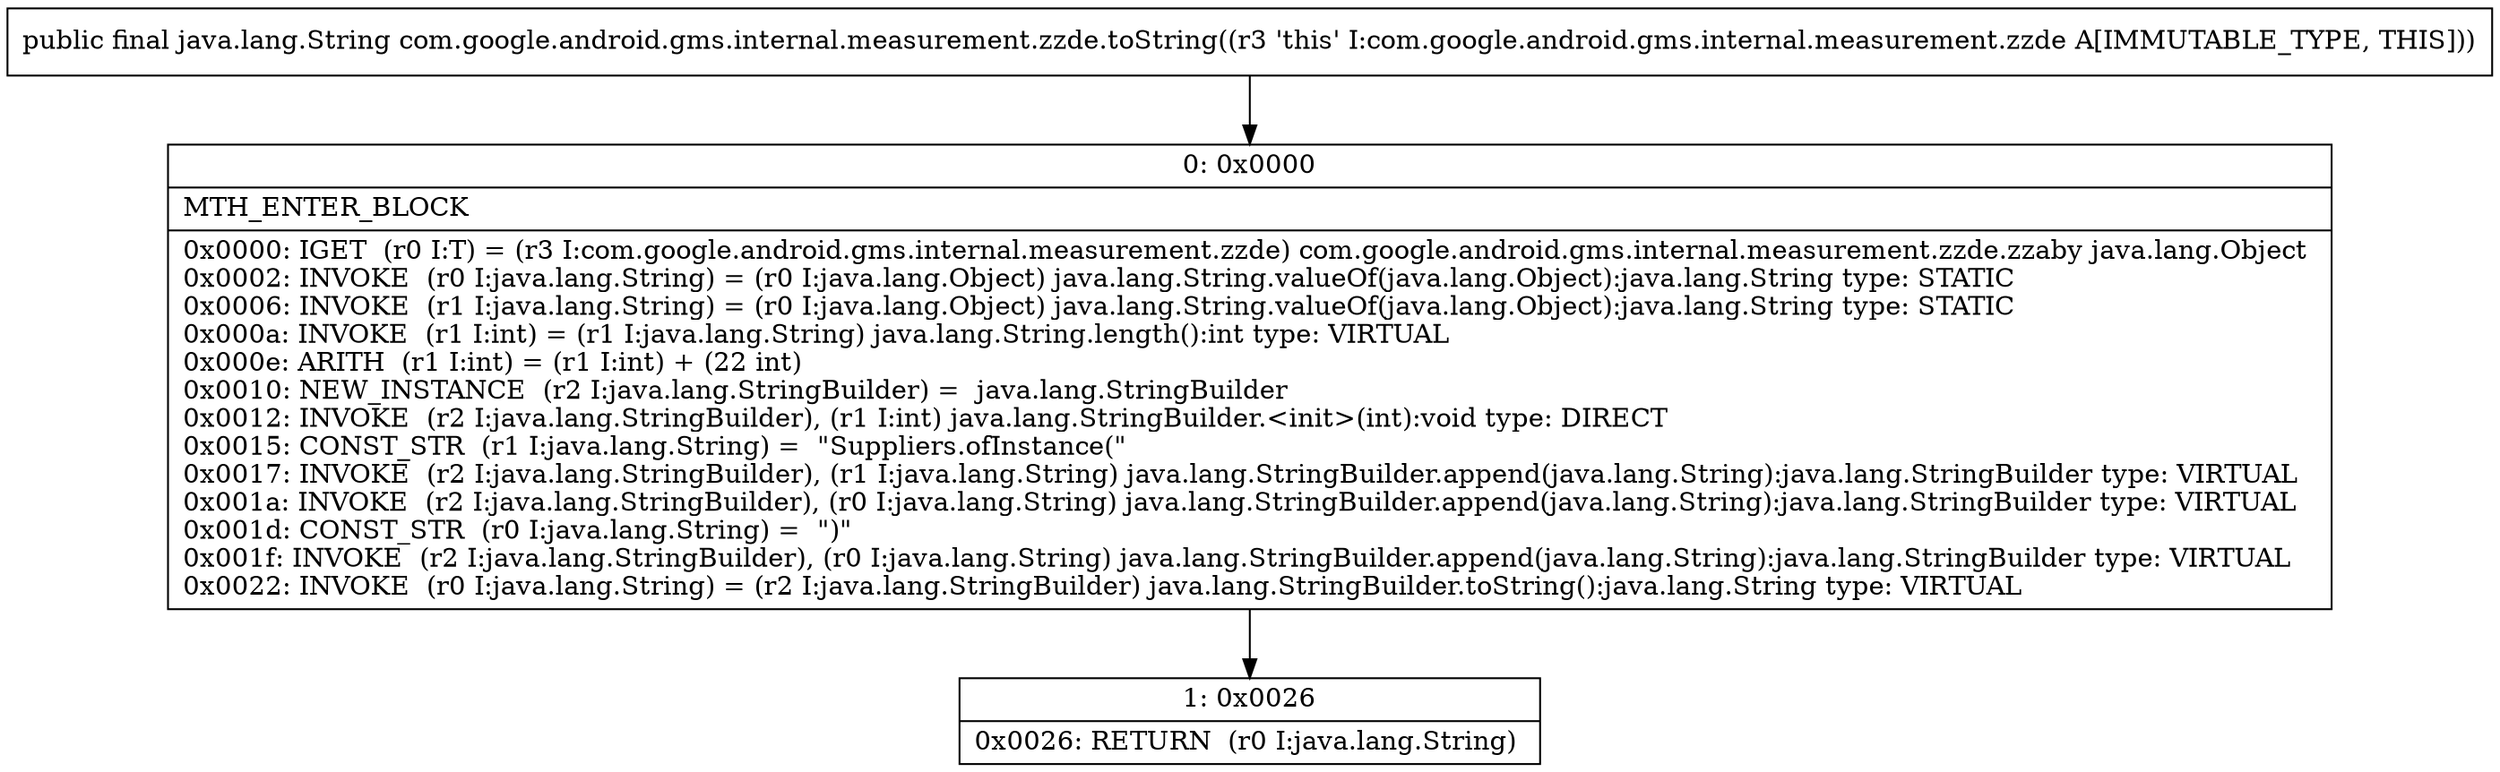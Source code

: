 digraph "CFG forcom.google.android.gms.internal.measurement.zzde.toString()Ljava\/lang\/String;" {
Node_0 [shape=record,label="{0\:\ 0x0000|MTH_ENTER_BLOCK\l|0x0000: IGET  (r0 I:T) = (r3 I:com.google.android.gms.internal.measurement.zzde) com.google.android.gms.internal.measurement.zzde.zzaby java.lang.Object \l0x0002: INVOKE  (r0 I:java.lang.String) = (r0 I:java.lang.Object) java.lang.String.valueOf(java.lang.Object):java.lang.String type: STATIC \l0x0006: INVOKE  (r1 I:java.lang.String) = (r0 I:java.lang.Object) java.lang.String.valueOf(java.lang.Object):java.lang.String type: STATIC \l0x000a: INVOKE  (r1 I:int) = (r1 I:java.lang.String) java.lang.String.length():int type: VIRTUAL \l0x000e: ARITH  (r1 I:int) = (r1 I:int) + (22 int) \l0x0010: NEW_INSTANCE  (r2 I:java.lang.StringBuilder) =  java.lang.StringBuilder \l0x0012: INVOKE  (r2 I:java.lang.StringBuilder), (r1 I:int) java.lang.StringBuilder.\<init\>(int):void type: DIRECT \l0x0015: CONST_STR  (r1 I:java.lang.String) =  \"Suppliers.ofInstance(\" \l0x0017: INVOKE  (r2 I:java.lang.StringBuilder), (r1 I:java.lang.String) java.lang.StringBuilder.append(java.lang.String):java.lang.StringBuilder type: VIRTUAL \l0x001a: INVOKE  (r2 I:java.lang.StringBuilder), (r0 I:java.lang.String) java.lang.StringBuilder.append(java.lang.String):java.lang.StringBuilder type: VIRTUAL \l0x001d: CONST_STR  (r0 I:java.lang.String) =  \")\" \l0x001f: INVOKE  (r2 I:java.lang.StringBuilder), (r0 I:java.lang.String) java.lang.StringBuilder.append(java.lang.String):java.lang.StringBuilder type: VIRTUAL \l0x0022: INVOKE  (r0 I:java.lang.String) = (r2 I:java.lang.StringBuilder) java.lang.StringBuilder.toString():java.lang.String type: VIRTUAL \l}"];
Node_1 [shape=record,label="{1\:\ 0x0026|0x0026: RETURN  (r0 I:java.lang.String) \l}"];
MethodNode[shape=record,label="{public final java.lang.String com.google.android.gms.internal.measurement.zzde.toString((r3 'this' I:com.google.android.gms.internal.measurement.zzde A[IMMUTABLE_TYPE, THIS])) }"];
MethodNode -> Node_0;
Node_0 -> Node_1;
}

